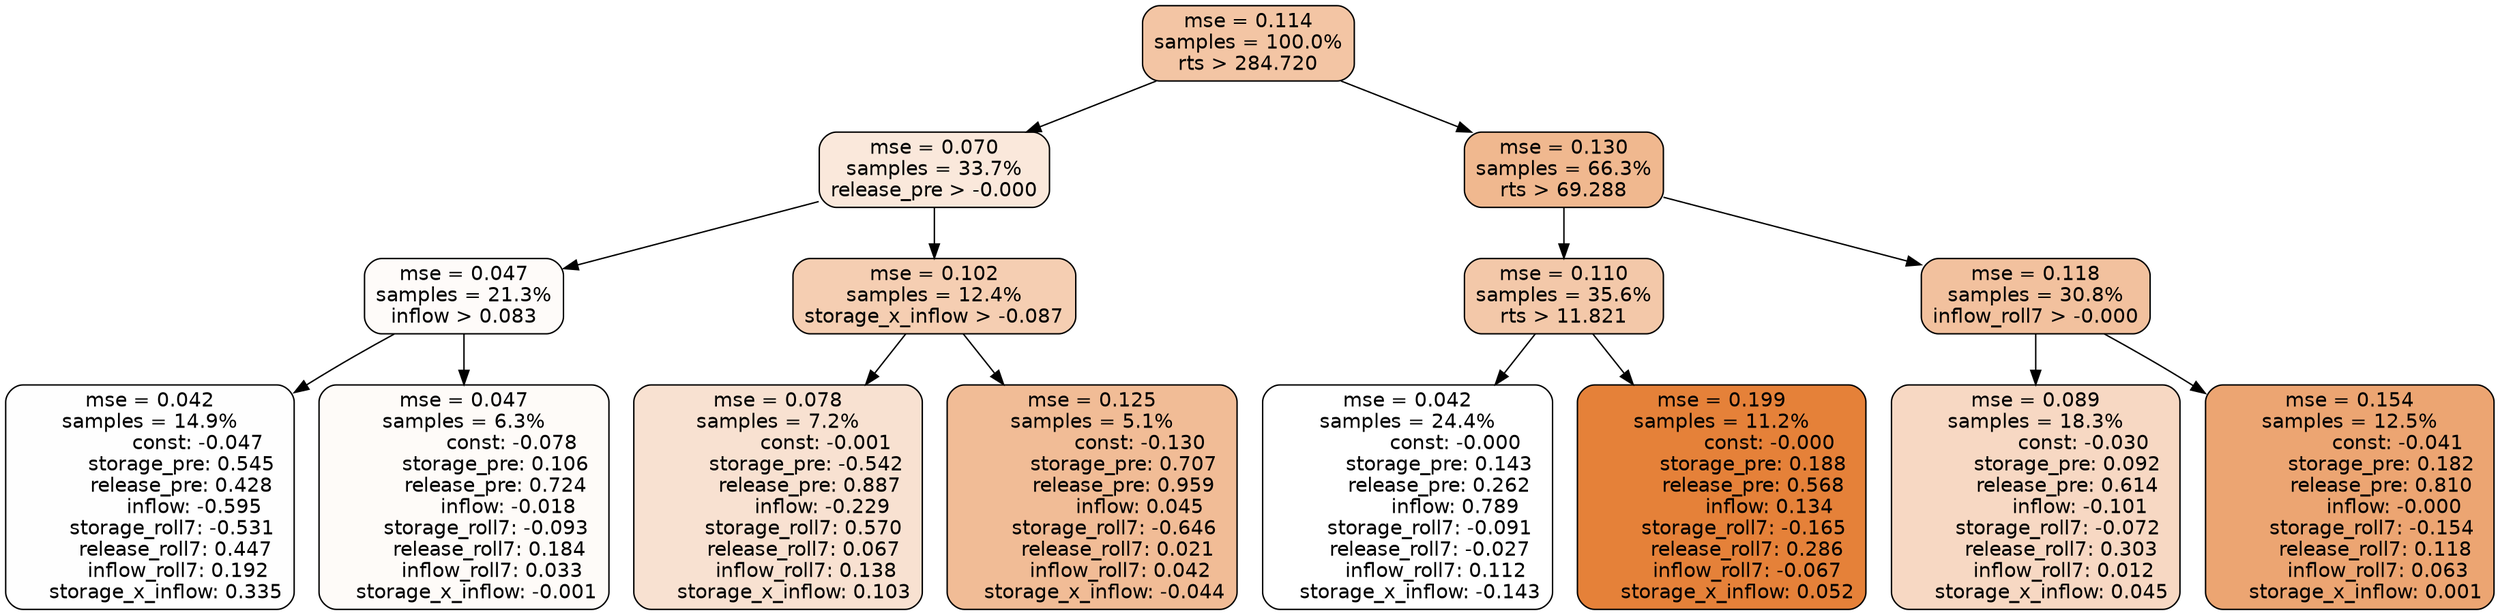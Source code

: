 digraph tree {
node [shape=rectangle, style="filled, rounded", color="black", fontname=helvetica] ;
edge [fontname=helvetica] ;
	"0" [label="mse = 0.114
samples = 100.0%
rts > 284.720", fillcolor="#f3c5a4"]
	"8" [label="mse = 0.070
samples = 33.7%
release_pre > -0.000", fillcolor="#fae8db"]
	"1" [label="mse = 0.130
samples = 66.3%
rts > 69.288", fillcolor="#f0b88f"]
	"9" [label="mse = 0.047
samples = 21.3%
inflow > 0.083", fillcolor="#fefbf9"]
	"12" [label="mse = 0.102
samples = 12.4%
storage_x_inflow > -0.087", fillcolor="#f5ceb2"]
	"2" [label="mse = 0.110
samples = 35.6%
rts > 11.821", fillcolor="#f3c8a9"]
	"5" [label="mse = 0.118
samples = 30.8%
inflow_roll7 > -0.000", fillcolor="#f2c19e"]
	"10" [label="mse = 0.042
samples = 14.9%
               const: -0.047
          storage_pre: 0.545
          release_pre: 0.428
              inflow: -0.595
       storage_roll7: -0.531
        release_roll7: 0.447
         inflow_roll7: 0.192
     storage_x_inflow: 0.335", fillcolor="#fefefe"]
	"11" [label="mse = 0.047
samples = 6.3%
               const: -0.078
          storage_pre: 0.106
          release_pre: 0.724
              inflow: -0.018
       storage_roll7: -0.093
        release_roll7: 0.184
         inflow_roll7: 0.033
    storage_x_inflow: -0.001", fillcolor="#fefbf8"]
	"13" [label="mse = 0.078
samples = 7.2%
               const: -0.001
         storage_pre: -0.542
          release_pre: 0.887
              inflow: -0.229
        storage_roll7: 0.570
        release_roll7: 0.067
         inflow_roll7: 0.138
     storage_x_inflow: 0.103", fillcolor="#f8e1d1"]
	"14" [label="mse = 0.125
samples = 5.1%
               const: -0.130
          storage_pre: 0.707
          release_pre: 0.959
               inflow: 0.045
       storage_roll7: -0.646
        release_roll7: 0.021
         inflow_roll7: 0.042
    storage_x_inflow: -0.044", fillcolor="#f1bc96"]
	"3" [label="mse = 0.042
samples = 24.4%
               const: -0.000
          storage_pre: 0.143
          release_pre: 0.262
               inflow: 0.789
       storage_roll7: -0.091
       release_roll7: -0.027
         inflow_roll7: 0.112
    storage_x_inflow: -0.143", fillcolor="#ffffff"]
	"4" [label="mse = 0.199
samples = 11.2%
               const: -0.000
          storage_pre: 0.188
          release_pre: 0.568
               inflow: 0.134
       storage_roll7: -0.165
        release_roll7: 0.286
        inflow_roll7: -0.067
     storage_x_inflow: 0.052", fillcolor="#e58139"]
	"6" [label="mse = 0.089
samples = 18.3%
               const: -0.030
          storage_pre: 0.092
          release_pre: 0.614
              inflow: -0.101
       storage_roll7: -0.072
        release_roll7: 0.303
         inflow_roll7: 0.012
     storage_x_inflow: 0.045", fillcolor="#f7d8c3"]
	"7" [label="mse = 0.154
samples = 12.5%
               const: -0.041
          storage_pre: 0.182
          release_pre: 0.810
              inflow: -0.000
       storage_roll7: -0.154
        release_roll7: 0.118
         inflow_roll7: 0.063
     storage_x_inflow: 0.001", fillcolor="#eca572"]

	"0" -> "1"
	"0" -> "8"
	"8" -> "9"
	"8" -> "12"
	"1" -> "2"
	"1" -> "5"
	"9" -> "10"
	"9" -> "11"
	"12" -> "13"
	"12" -> "14"
	"2" -> "3"
	"2" -> "4"
	"5" -> "6"
	"5" -> "7"
}